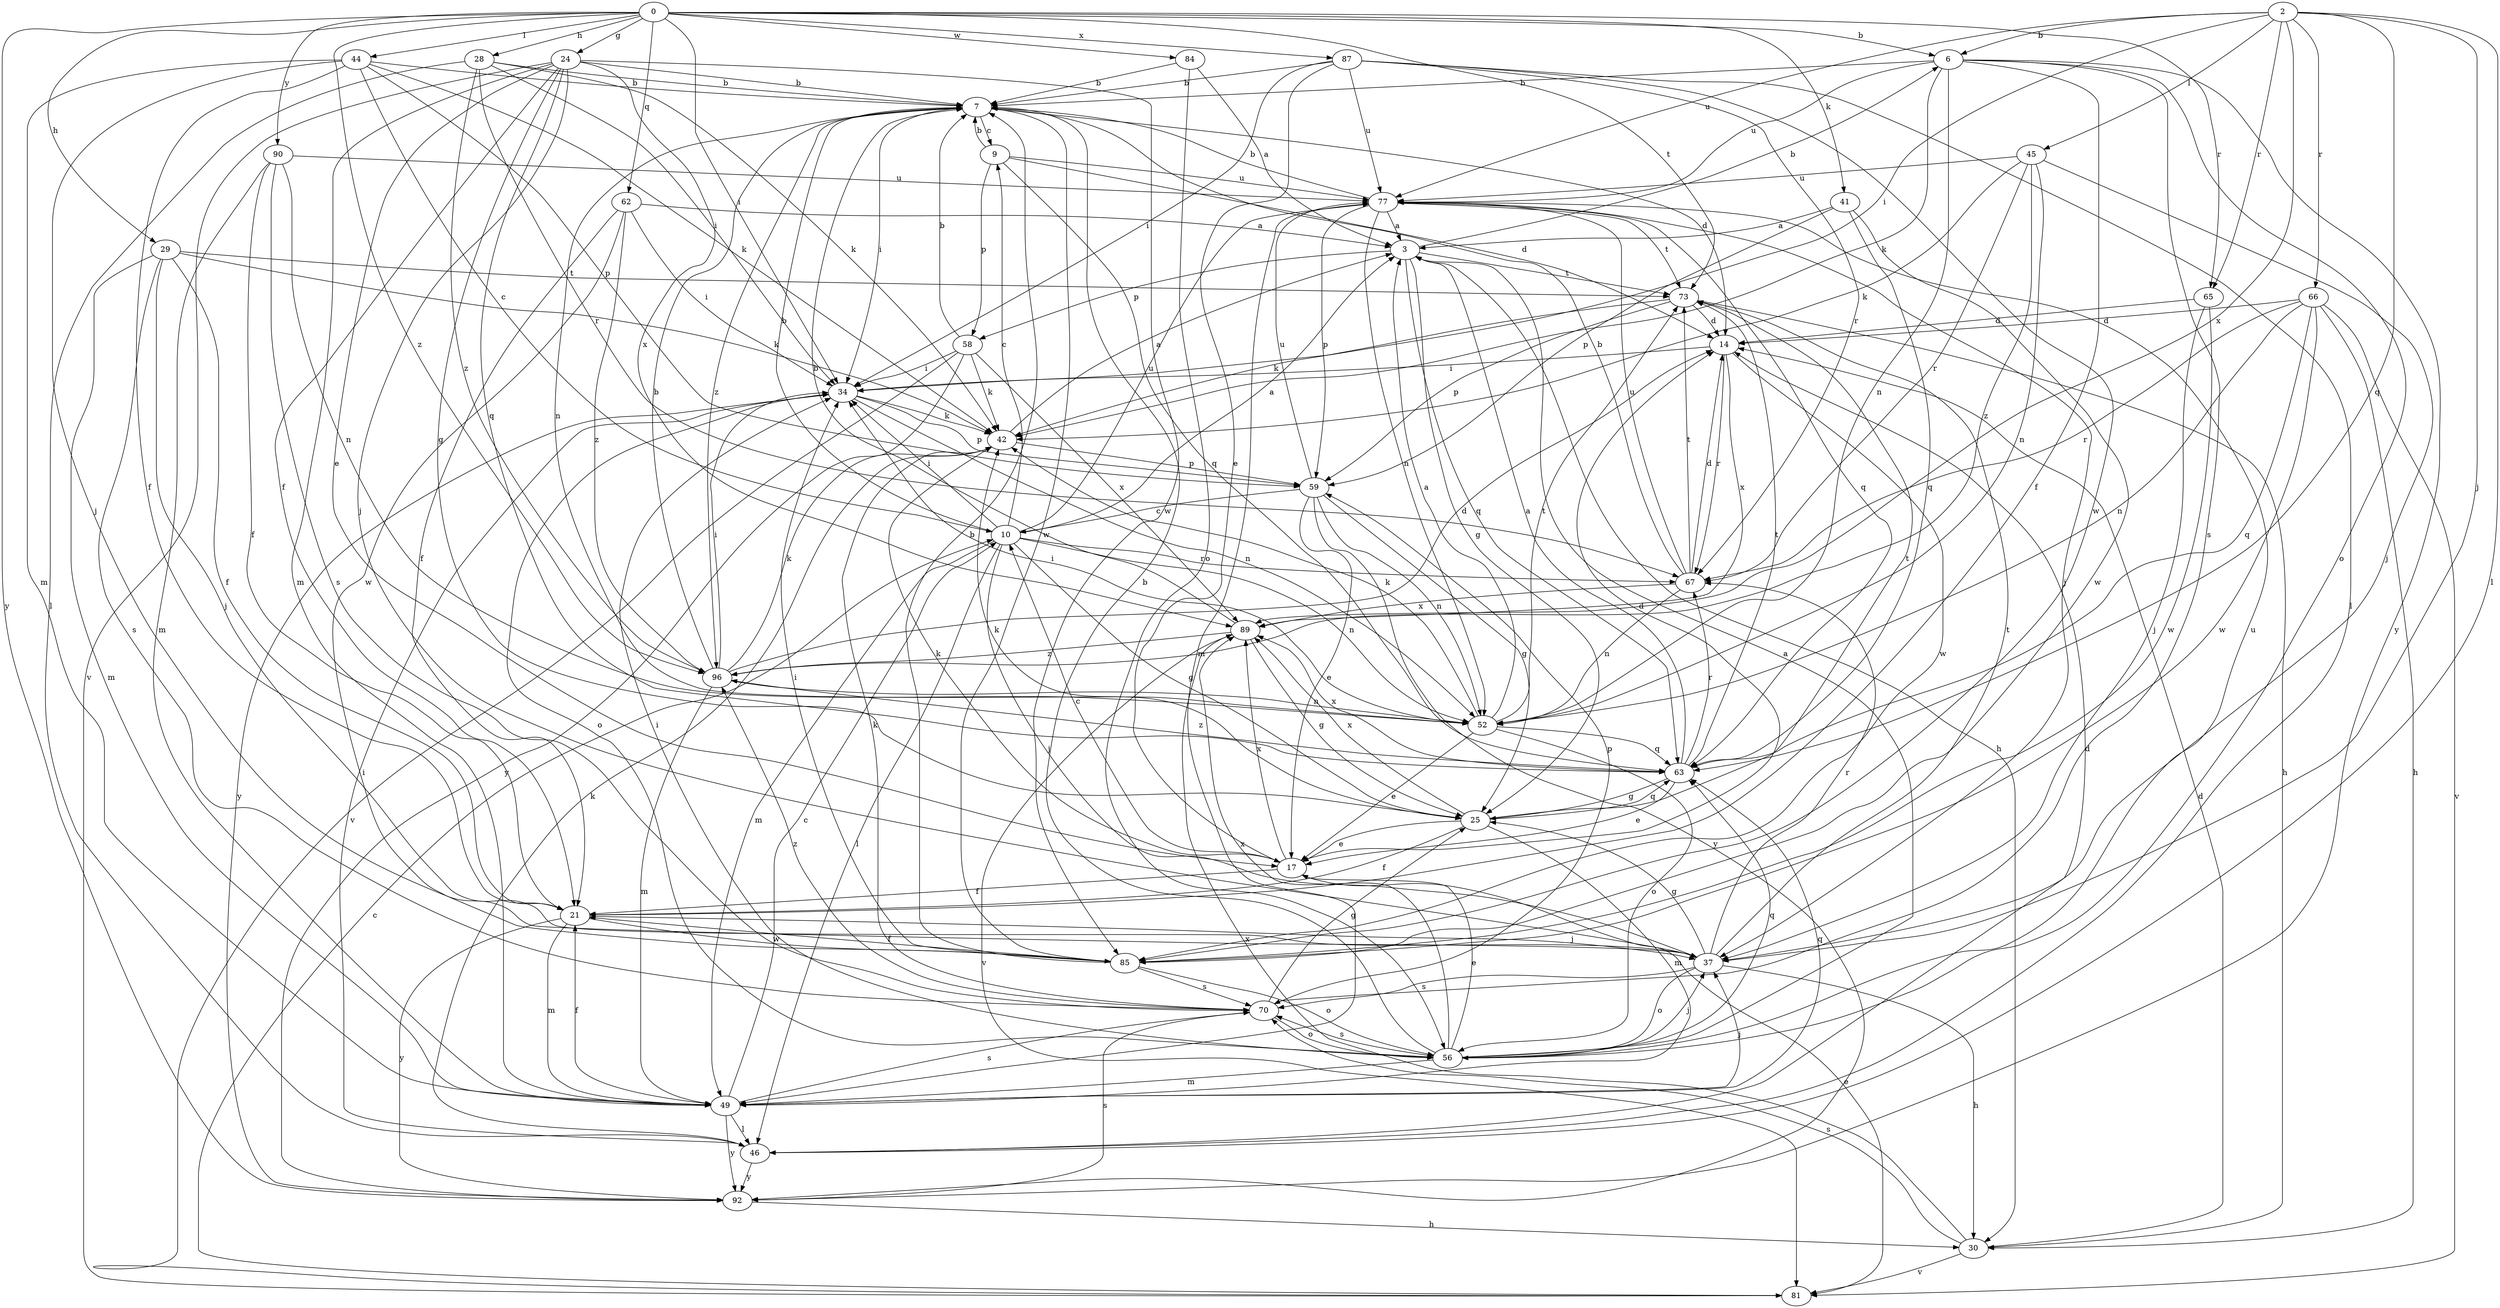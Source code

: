 strict digraph  {
0;
2;
3;
6;
7;
9;
10;
14;
17;
21;
24;
25;
28;
29;
30;
34;
37;
41;
42;
44;
45;
46;
49;
52;
56;
58;
59;
62;
63;
65;
66;
67;
70;
73;
77;
81;
84;
85;
87;
89;
90;
92;
96;
0 -> 6  [label=b];
0 -> 24  [label=g];
0 -> 28  [label=h];
0 -> 29  [label=h];
0 -> 34  [label=i];
0 -> 41  [label=k];
0 -> 44  [label=l];
0 -> 62  [label=q];
0 -> 65  [label=r];
0 -> 73  [label=t];
0 -> 84  [label=w];
0 -> 87  [label=x];
0 -> 90  [label=y];
0 -> 92  [label=y];
0 -> 96  [label=z];
2 -> 6  [label=b];
2 -> 34  [label=i];
2 -> 37  [label=j];
2 -> 45  [label=l];
2 -> 46  [label=l];
2 -> 63  [label=q];
2 -> 65  [label=r];
2 -> 66  [label=r];
2 -> 77  [label=u];
2 -> 89  [label=x];
3 -> 6  [label=b];
3 -> 25  [label=g];
3 -> 30  [label=h];
3 -> 58  [label=p];
3 -> 63  [label=q];
3 -> 73  [label=t];
6 -> 7  [label=b];
6 -> 21  [label=f];
6 -> 42  [label=k];
6 -> 52  [label=n];
6 -> 56  [label=o];
6 -> 70  [label=s];
6 -> 77  [label=u];
6 -> 92  [label=y];
7 -> 9  [label=c];
7 -> 14  [label=d];
7 -> 34  [label=i];
7 -> 52  [label=n];
7 -> 85  [label=w];
7 -> 96  [label=z];
9 -> 7  [label=b];
9 -> 14  [label=d];
9 -> 58  [label=p];
9 -> 63  [label=q];
9 -> 77  [label=u];
10 -> 3  [label=a];
10 -> 7  [label=b];
10 -> 9  [label=c];
10 -> 25  [label=g];
10 -> 34  [label=i];
10 -> 37  [label=j];
10 -> 46  [label=l];
10 -> 49  [label=m];
10 -> 52  [label=n];
10 -> 67  [label=r];
10 -> 77  [label=u];
14 -> 34  [label=i];
14 -> 67  [label=r];
14 -> 85  [label=w];
14 -> 89  [label=x];
17 -> 10  [label=c];
17 -> 14  [label=d];
17 -> 21  [label=f];
17 -> 42  [label=k];
17 -> 89  [label=x];
21 -> 37  [label=j];
21 -> 49  [label=m];
21 -> 85  [label=w];
21 -> 92  [label=y];
24 -> 7  [label=b];
24 -> 17  [label=e];
24 -> 21  [label=f];
24 -> 25  [label=g];
24 -> 37  [label=j];
24 -> 49  [label=m];
24 -> 63  [label=q];
24 -> 81  [label=v];
24 -> 85  [label=w];
24 -> 89  [label=x];
25 -> 17  [label=e];
25 -> 21  [label=f];
25 -> 42  [label=k];
25 -> 49  [label=m];
25 -> 63  [label=q];
25 -> 73  [label=t];
25 -> 89  [label=x];
28 -> 7  [label=b];
28 -> 34  [label=i];
28 -> 42  [label=k];
28 -> 46  [label=l];
28 -> 67  [label=r];
28 -> 96  [label=z];
29 -> 21  [label=f];
29 -> 37  [label=j];
29 -> 42  [label=k];
29 -> 49  [label=m];
29 -> 70  [label=s];
29 -> 73  [label=t];
30 -> 14  [label=d];
30 -> 70  [label=s];
30 -> 81  [label=v];
30 -> 89  [label=x];
34 -> 42  [label=k];
34 -> 52  [label=n];
34 -> 56  [label=o];
34 -> 59  [label=p];
34 -> 92  [label=y];
37 -> 25  [label=g];
37 -> 30  [label=h];
37 -> 56  [label=o];
37 -> 67  [label=r];
37 -> 70  [label=s];
37 -> 73  [label=t];
41 -> 3  [label=a];
41 -> 59  [label=p];
41 -> 63  [label=q];
41 -> 85  [label=w];
42 -> 3  [label=a];
42 -> 59  [label=p];
44 -> 7  [label=b];
44 -> 10  [label=c];
44 -> 21  [label=f];
44 -> 37  [label=j];
44 -> 42  [label=k];
44 -> 49  [label=m];
44 -> 59  [label=p];
45 -> 37  [label=j];
45 -> 42  [label=k];
45 -> 52  [label=n];
45 -> 67  [label=r];
45 -> 77  [label=u];
45 -> 96  [label=z];
46 -> 14  [label=d];
46 -> 34  [label=i];
46 -> 42  [label=k];
46 -> 92  [label=y];
49 -> 10  [label=c];
49 -> 21  [label=f];
49 -> 37  [label=j];
49 -> 46  [label=l];
49 -> 63  [label=q];
49 -> 70  [label=s];
49 -> 92  [label=y];
52 -> 3  [label=a];
52 -> 17  [label=e];
52 -> 34  [label=i];
52 -> 42  [label=k];
52 -> 56  [label=o];
52 -> 63  [label=q];
52 -> 73  [label=t];
56 -> 3  [label=a];
56 -> 7  [label=b];
56 -> 17  [label=e];
56 -> 34  [label=i];
56 -> 37  [label=j];
56 -> 49  [label=m];
56 -> 63  [label=q];
56 -> 70  [label=s];
56 -> 77  [label=u];
56 -> 89  [label=x];
58 -> 7  [label=b];
58 -> 34  [label=i];
58 -> 42  [label=k];
58 -> 81  [label=v];
58 -> 89  [label=x];
58 -> 92  [label=y];
59 -> 10  [label=c];
59 -> 17  [label=e];
59 -> 25  [label=g];
59 -> 52  [label=n];
59 -> 77  [label=u];
59 -> 92  [label=y];
62 -> 3  [label=a];
62 -> 21  [label=f];
62 -> 34  [label=i];
62 -> 85  [label=w];
62 -> 96  [label=z];
63 -> 3  [label=a];
63 -> 17  [label=e];
63 -> 25  [label=g];
63 -> 67  [label=r];
63 -> 73  [label=t];
63 -> 89  [label=x];
63 -> 96  [label=z];
65 -> 14  [label=d];
65 -> 37  [label=j];
65 -> 85  [label=w];
66 -> 14  [label=d];
66 -> 30  [label=h];
66 -> 52  [label=n];
66 -> 63  [label=q];
66 -> 67  [label=r];
66 -> 81  [label=v];
66 -> 85  [label=w];
67 -> 7  [label=b];
67 -> 14  [label=d];
67 -> 52  [label=n];
67 -> 73  [label=t];
67 -> 77  [label=u];
67 -> 89  [label=x];
70 -> 25  [label=g];
70 -> 42  [label=k];
70 -> 56  [label=o];
70 -> 59  [label=p];
70 -> 96  [label=z];
73 -> 14  [label=d];
73 -> 30  [label=h];
73 -> 42  [label=k];
73 -> 59  [label=p];
77 -> 3  [label=a];
77 -> 7  [label=b];
77 -> 37  [label=j];
77 -> 49  [label=m];
77 -> 52  [label=n];
77 -> 59  [label=p];
77 -> 63  [label=q];
77 -> 73  [label=t];
81 -> 10  [label=c];
81 -> 17  [label=e];
84 -> 3  [label=a];
84 -> 7  [label=b];
84 -> 56  [label=o];
85 -> 7  [label=b];
85 -> 21  [label=f];
85 -> 34  [label=i];
85 -> 56  [label=o];
85 -> 70  [label=s];
87 -> 7  [label=b];
87 -> 17  [label=e];
87 -> 34  [label=i];
87 -> 46  [label=l];
87 -> 67  [label=r];
87 -> 77  [label=u];
87 -> 85  [label=w];
89 -> 7  [label=b];
89 -> 25  [label=g];
89 -> 81  [label=v];
89 -> 96  [label=z];
90 -> 21  [label=f];
90 -> 49  [label=m];
90 -> 52  [label=n];
90 -> 70  [label=s];
90 -> 77  [label=u];
92 -> 30  [label=h];
92 -> 70  [label=s];
96 -> 7  [label=b];
96 -> 14  [label=d];
96 -> 34  [label=i];
96 -> 42  [label=k];
96 -> 49  [label=m];
96 -> 52  [label=n];
}
